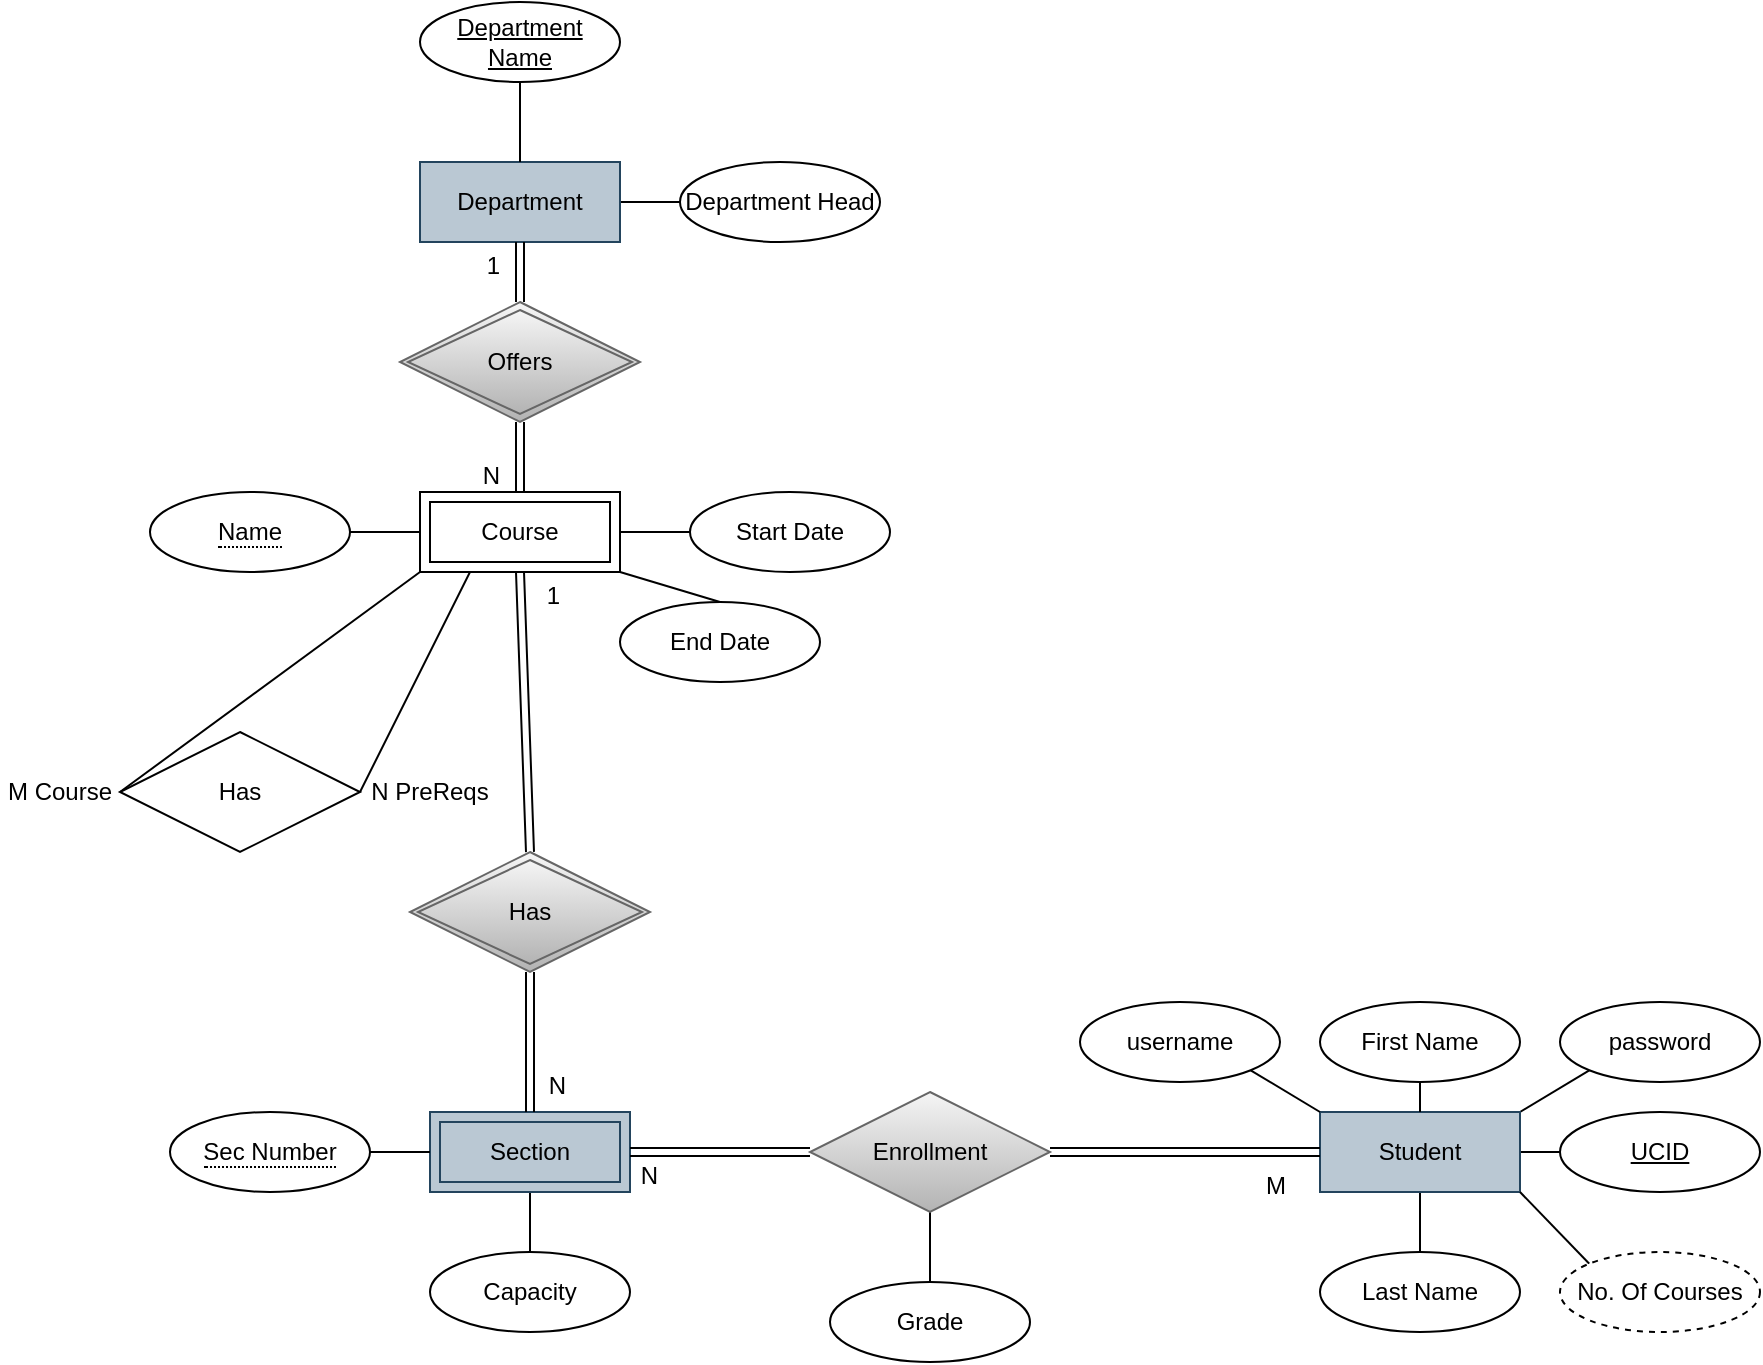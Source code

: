 <mxfile version="20.3.0" type="device"><diagram id="WFX5P6lV4s8R-oE8q7Nt" name="Page-1"><mxGraphModel dx="1002" dy="785" grid="1" gridSize="10" guides="1" tooltips="1" connect="1" arrows="1" fold="1" page="1" pageScale="1" pageWidth="1100" pageHeight="850" math="0" shadow="0"><root><mxCell id="0"/><mxCell id="1" parent="0"/><mxCell id="r8r9dO1JK_wKn9ILLWsm-14" style="edgeStyle=orthogonalEdgeStyle;rounded=0;orthogonalLoop=1;jettySize=auto;html=1;exitX=0.5;exitY=1;exitDx=0;exitDy=0;entryX=0.5;entryY=0;entryDx=0;entryDy=0;startArrow=none;startFill=0;endArrow=none;endFill=0;" parent="1" source="2VMDH9YvstUnxzrrvO9--2" target="2VMDH9YvstUnxzrrvO9--21" edge="1"><mxGeometry relative="1" as="geometry"/></mxCell><mxCell id="2VMDH9YvstUnxzrrvO9--2" value="Section" style="shape=ext;margin=3;double=1;whiteSpace=wrap;html=1;align=center;fillColor=#bac8d3;strokeColor=#23445d;" parent="1" vertex="1"><mxGeometry x="375" y="555" width="100" height="40" as="geometry"/></mxCell><mxCell id="5QHr8Uol6W-d4RSFcTnM-2" style="rounded=0;orthogonalLoop=1;jettySize=auto;html=1;exitX=1;exitY=0.5;exitDx=0;exitDy=0;entryX=0;entryY=0.5;entryDx=0;entryDy=0;endArrow=none;endFill=0;" parent="1" source="2VMDH9YvstUnxzrrvO9--3" target="5QHr8Uol6W-d4RSFcTnM-1" edge="1"><mxGeometry relative="1" as="geometry"/></mxCell><mxCell id="oQqALHndaQ7lECzvsQay-16" style="edgeStyle=none;rounded=0;orthogonalLoop=1;jettySize=auto;html=1;entryX=0.5;entryY=0;entryDx=0;entryDy=0;endArrow=none;endFill=0;" parent="1" source="2VMDH9YvstUnxzrrvO9--3" target="oQqALHndaQ7lECzvsQay-15" edge="1"><mxGeometry relative="1" as="geometry"/></mxCell><mxCell id="oQqALHndaQ7lECzvsQay-22" style="edgeStyle=none;rounded=0;orthogonalLoop=1;jettySize=auto;html=1;exitX=1;exitY=0;exitDx=0;exitDy=0;entryX=0;entryY=1;entryDx=0;entryDy=0;endArrow=none;endFill=0;" parent="1" source="2VMDH9YvstUnxzrrvO9--3" target="oQqALHndaQ7lECzvsQay-21" edge="1"><mxGeometry relative="1" as="geometry"/></mxCell><mxCell id="2VMDH9YvstUnxzrrvO9--3" value="Student" style="whiteSpace=wrap;html=1;align=center;fillColor=#bac8d3;strokeColor=#23445d;" parent="1" vertex="1"><mxGeometry x="820" y="555" width="100" height="40" as="geometry"/></mxCell><mxCell id="2VMDH9YvstUnxzrrvO9--11" value="Has" style="shape=rhombus;double=1;perimeter=rhombusPerimeter;whiteSpace=wrap;html=1;align=center;fillColor=#f5f5f5;gradientColor=#b3b3b3;strokeColor=#666666;" parent="1" vertex="1"><mxGeometry x="365" y="425" width="120" height="60" as="geometry"/></mxCell><mxCell id="2VMDH9YvstUnxzrrvO9--15" style="edgeStyle=none;rounded=0;orthogonalLoop=1;jettySize=auto;html=1;exitX=0;exitY=0.5;exitDx=0;exitDy=0;endArrow=none;endFill=0;entryX=0;entryY=1;entryDx=0;entryDy=0;" parent="1" source="4XVPZ4Gxltj9IM1TBtE3-5" target="oQqALHndaQ7lECzvsQay-6" edge="1"><mxGeometry relative="1" as="geometry"><mxPoint x="389.231" y="285.0" as="targetPoint"/><mxPoint x="220" y="395" as="sourcePoint"/></mxGeometry></mxCell><mxCell id="2VMDH9YvstUnxzrrvO9--16" style="edgeStyle=none;rounded=0;orthogonalLoop=1;jettySize=auto;html=1;exitX=1;exitY=0.5;exitDx=0;exitDy=0;endArrow=none;endFill=0;entryX=0.25;entryY=1;entryDx=0;entryDy=0;" parent="1" source="4XVPZ4Gxltj9IM1TBtE3-5" target="oQqALHndaQ7lECzvsQay-6" edge="1"><mxGeometry relative="1" as="geometry"><mxPoint x="407.692" y="285.0" as="targetPoint"/><mxPoint x="340" y="395" as="sourcePoint"/></mxGeometry></mxCell><mxCell id="2VMDH9YvstUnxzrrvO9--26" style="edgeStyle=none;rounded=0;orthogonalLoop=1;jettySize=auto;html=1;endArrow=none;endFill=0;" parent="1" source="2VMDH9YvstUnxzrrvO9--128" target="2VMDH9YvstUnxzrrvO9--2" edge="1"><mxGeometry relative="1" as="geometry"><mxPoint x="424.436" y="567.996" as="sourcePoint"/></mxGeometry></mxCell><mxCell id="2VMDH9YvstUnxzrrvO9--21" value="Capacity" style="ellipse;whiteSpace=wrap;html=1;align=center;fontStyle=0" parent="1" vertex="1"><mxGeometry x="375" y="625" width="100" height="40" as="geometry"/></mxCell><mxCell id="2VMDH9YvstUnxzrrvO9--37" value="" style="group" parent="1" vertex="1" connectable="0"><mxGeometry x="160" y="365" width="220" height="60" as="geometry"/></mxCell><mxCell id="2VMDH9YvstUnxzrrvO9--36" value="" style="group" parent="2VMDH9YvstUnxzrrvO9--37" vertex="1" connectable="0"><mxGeometry x="20" width="200" height="60" as="geometry"/></mxCell><mxCell id="4XVPZ4Gxltj9IM1TBtE3-5" value="Has" style="shape=rhombus;perimeter=rhombusPerimeter;whiteSpace=wrap;html=1;align=center;" parent="2VMDH9YvstUnxzrrvO9--36" vertex="1"><mxGeometry x="40" width="120" height="60" as="geometry"/></mxCell><mxCell id="2VMDH9YvstUnxzrrvO9--34" value="M Course" style="text;html=1;strokeColor=none;fillColor=none;align=center;verticalAlign=middle;whiteSpace=wrap;rounded=0;" parent="2VMDH9YvstUnxzrrvO9--37" vertex="1"><mxGeometry y="15" width="60" height="30" as="geometry"/></mxCell><mxCell id="2VMDH9YvstUnxzrrvO9--53" style="edgeStyle=none;rounded=0;orthogonalLoop=1;jettySize=auto;html=1;endArrow=none;endFill=0;entryX=0;entryY=0;entryDx=0;entryDy=0;exitX=1;exitY=1;exitDx=0;exitDy=0;" parent="1" source="oQqALHndaQ7lECzvsQay-20" target="2VMDH9YvstUnxzrrvO9--3" edge="1"><mxGeometry relative="1" as="geometry"><mxPoint x="785.117" y="534.237" as="sourcePoint"/></mxGeometry></mxCell><mxCell id="2VMDH9YvstUnxzrrvO9--122" value="" style="shape=link;html=1;rounded=0;endArrow=none;endFill=0;exitX=0.5;exitY=0;exitDx=0;exitDy=0;entryX=0.5;entryY=1;entryDx=0;entryDy=0;" parent="1" source="2VMDH9YvstUnxzrrvO9--11" target="oQqALHndaQ7lECzvsQay-6" edge="1"><mxGeometry relative="1" as="geometry"><mxPoint x="415" y="425" as="sourcePoint"/><mxPoint x="429.412" y="285.0" as="targetPoint"/></mxGeometry></mxCell><mxCell id="2VMDH9YvstUnxzrrvO9--123" value="1" style="resizable=0;html=1;align=right;verticalAlign=bottom;" parent="2VMDH9YvstUnxzrrvO9--122" connectable="0" vertex="1"><mxGeometry x="1" relative="1" as="geometry"><mxPoint x="20" y="20" as="offset"/></mxGeometry></mxCell><mxCell id="2VMDH9YvstUnxzrrvO9--124" value="" style="shape=link;html=1;rounded=0;endArrow=none;endFill=0;exitX=0.5;exitY=1;exitDx=0;exitDy=0;" parent="1" source="2VMDH9YvstUnxzrrvO9--11" target="2VMDH9YvstUnxzrrvO9--2" edge="1"><mxGeometry relative="1" as="geometry"><mxPoint x="595" y="435" as="sourcePoint"/><mxPoint x="755" y="435" as="targetPoint"/></mxGeometry></mxCell><mxCell id="2VMDH9YvstUnxzrrvO9--125" value="N" style="resizable=0;html=1;align=right;verticalAlign=bottom;" parent="2VMDH9YvstUnxzrrvO9--124" connectable="0" vertex="1"><mxGeometry x="1" relative="1" as="geometry"><mxPoint x="18" y="-5" as="offset"/></mxGeometry></mxCell><mxCell id="2VMDH9YvstUnxzrrvO9--128" value="&lt;span style=&quot;border-bottom: 1px dotted&quot;&gt;Sec Number&lt;/span&gt;" style="ellipse;whiteSpace=wrap;html=1;align=center;" parent="1" vertex="1"><mxGeometry x="245" y="555" width="100" height="40" as="geometry"/></mxCell><mxCell id="2VMDH9YvstUnxzrrvO9--130" value="" style="shape=link;html=1;rounded=0;endArrow=none;endFill=0;exitX=0;exitY=0.5;exitDx=0;exitDy=0;" parent="1" source="r8r9dO1JK_wKn9ILLWsm-5" target="2VMDH9YvstUnxzrrvO9--2" edge="1"><mxGeometry relative="1" as="geometry"><mxPoint x="545" y="575" as="sourcePoint"/><mxPoint x="835" y="475" as="targetPoint"/></mxGeometry></mxCell><mxCell id="2VMDH9YvstUnxzrrvO9--131" value="N" style="resizable=0;html=1;align=right;verticalAlign=bottom;direction=south;" parent="2VMDH9YvstUnxzrrvO9--130" connectable="0" vertex="1"><mxGeometry x="1" relative="1" as="geometry"><mxPoint x="14" y="20" as="offset"/></mxGeometry></mxCell><mxCell id="2VMDH9YvstUnxzrrvO9--136" value="" style="shape=link;html=1;rounded=0;endArrow=none;endFill=0;exitX=1;exitY=0.5;exitDx=0;exitDy=0;" parent="1" source="r8r9dO1JK_wKn9ILLWsm-5" target="2VMDH9YvstUnxzrrvO9--3" edge="1"><mxGeometry relative="1" as="geometry"><mxPoint x="740" y="499.86" as="sourcePoint"/><mxPoint x="800" y="539.86" as="targetPoint"/></mxGeometry></mxCell><mxCell id="2VMDH9YvstUnxzrrvO9--137" value="M" style="resizable=0;html=1;align=right;verticalAlign=bottom;" parent="2VMDH9YvstUnxzrrvO9--136" connectable="0" vertex="1"><mxGeometry x="1" relative="1" as="geometry"><mxPoint x="-17" y="25" as="offset"/></mxGeometry></mxCell><mxCell id="jFR_X26fE28Jr5gnma98-102" style="rounded=0;orthogonalLoop=1;jettySize=auto;html=1;endArrow=none;endFill=0;entryX=0.5;entryY=1;entryDx=0;entryDy=0;" parent="1" edge="1"><mxGeometry relative="1" as="geometry"><mxPoint x="610.0" y="475.0" as="targetPoint"/></mxGeometry></mxCell><mxCell id="Zd_SUDggFXMhJqZTuNsb-6" style="rounded=0;orthogonalLoop=1;jettySize=auto;html=1;exitX=1;exitY=1;exitDx=0;exitDy=0;entryX=0.5;entryY=0;entryDx=0;entryDy=0;endArrow=none;endFill=0;" parent="1" source="oQqALHndaQ7lECzvsQay-6" target="Zd_SUDggFXMhJqZTuNsb-5" edge="1"><mxGeometry relative="1" as="geometry"><mxPoint x="470" y="285" as="sourcePoint"/></mxGeometry></mxCell><mxCell id="2VMDH9YvstUnxzrrvO9--35" value="N PreReqs" style="text;html=1;strokeColor=none;fillColor=none;align=center;verticalAlign=middle;whiteSpace=wrap;rounded=0;" parent="1" vertex="1"><mxGeometry x="340" y="380" width="70" height="30" as="geometry"/></mxCell><mxCell id="4XVPZ4Gxltj9IM1TBtE3-7" value="First Name" style="ellipse;whiteSpace=wrap;html=1;align=center;" parent="1" vertex="1"><mxGeometry x="820" y="500" width="100" height="40" as="geometry"/></mxCell><mxCell id="4XVPZ4Gxltj9IM1TBtE3-10" value="" style="endArrow=none;html=1;rounded=0;entryX=0.5;entryY=1;entryDx=0;entryDy=0;" parent="1" source="2VMDH9YvstUnxzrrvO9--3" target="4XVPZ4Gxltj9IM1TBtE3-7" edge="1"><mxGeometry width="50" height="50" relative="1" as="geometry"><mxPoint x="820" y="550" as="sourcePoint"/><mxPoint x="870" y="500" as="targetPoint"/></mxGeometry></mxCell><mxCell id="Zd_SUDggFXMhJqZTuNsb-2" value="" style="endArrow=none;html=1;rounded=0;entryX=0;entryY=0.5;entryDx=0;entryDy=0;exitX=1;exitY=0.5;exitDx=0;exitDy=0;" parent="1" source="oQqALHndaQ7lECzvsQay-13" target="oQqALHndaQ7lECzvsQay-6" edge="1"><mxGeometry width="50" height="50" relative="1" as="geometry"><mxPoint x="335" y="265" as="sourcePoint"/><mxPoint x="370" y="245" as="targetPoint"/></mxGeometry></mxCell><mxCell id="Zd_SUDggFXMhJqZTuNsb-3" value="Start Date" style="ellipse;whiteSpace=wrap;html=1;align=center;" parent="1" vertex="1"><mxGeometry x="505" y="245" width="100" height="40" as="geometry"/></mxCell><mxCell id="Zd_SUDggFXMhJqZTuNsb-4" value="" style="endArrow=none;html=1;rounded=0;exitX=1;exitY=0.5;exitDx=0;exitDy=0;entryX=0;entryY=0.5;entryDx=0;entryDy=0;" parent="1" source="oQqALHndaQ7lECzvsQay-6" target="Zd_SUDggFXMhJqZTuNsb-3" edge="1"><mxGeometry width="50" height="50" relative="1" as="geometry"><mxPoint x="470" y="265" as="sourcePoint"/><mxPoint x="800" y="315" as="targetPoint"/></mxGeometry></mxCell><mxCell id="Zd_SUDggFXMhJqZTuNsb-5" value="End Date" style="ellipse;whiteSpace=wrap;html=1;align=center;" parent="1" vertex="1"><mxGeometry x="470" y="300" width="100" height="40" as="geometry"/></mxCell><mxCell id="5QHr8Uol6W-d4RSFcTnM-1" value="&lt;u&gt;UCID&lt;/u&gt;" style="ellipse;whiteSpace=wrap;html=1;align=center;fontStyle=0" parent="1" vertex="1"><mxGeometry x="940" y="555" width="100" height="40" as="geometry"/></mxCell><mxCell id="oQqALHndaQ7lECzvsQay-19" style="edgeStyle=none;rounded=0;orthogonalLoop=1;jettySize=auto;html=1;entryX=0.5;entryY=0;entryDx=0;entryDy=0;endArrow=none;endFill=0;" parent="1" source="r8r9dO1JK_wKn9ILLWsm-5" target="oQqALHndaQ7lECzvsQay-18" edge="1"><mxGeometry relative="1" as="geometry"/></mxCell><mxCell id="r8r9dO1JK_wKn9ILLWsm-5" value="Enrollment" style="shape=rhombus;perimeter=rhombusPerimeter;whiteSpace=wrap;html=1;align=center;gradientColor=#b3b3b3;fillColor=#f5f5f5;strokeColor=#666666;" parent="1" vertex="1"><mxGeometry x="565" y="545" width="120" height="60" as="geometry"/></mxCell><mxCell id="oQqALHndaQ7lECzvsQay-1" value="Offers" style="shape=rhombus;double=1;perimeter=rhombusPerimeter;whiteSpace=wrap;html=1;align=center;fillColor=#f5f5f5;gradientColor=#b3b3b3;strokeColor=#666666;" parent="1" vertex="1"><mxGeometry x="360" y="150" width="120" height="60" as="geometry"/></mxCell><mxCell id="oQqALHndaQ7lECzvsQay-26" style="edgeStyle=none;rounded=0;orthogonalLoop=1;jettySize=auto;html=1;exitX=1;exitY=0.5;exitDx=0;exitDy=0;entryX=0;entryY=0.5;entryDx=0;entryDy=0;endArrow=none;endFill=0;" parent="1" source="oQqALHndaQ7lECzvsQay-3" target="oQqALHndaQ7lECzvsQay-25" edge="1"><mxGeometry relative="1" as="geometry"/></mxCell><mxCell id="oQqALHndaQ7lECzvsQay-3" value="Department" style="whiteSpace=wrap;html=1;align=center;fillColor=#bac8d3;strokeColor=#23445d;" parent="1" vertex="1"><mxGeometry x="370" y="80" width="100" height="40" as="geometry"/></mxCell><mxCell id="oQqALHndaQ7lECzvsQay-6" value="Course" style="shape=ext;margin=3;double=1;whiteSpace=wrap;html=1;align=center;" parent="1" vertex="1"><mxGeometry x="370" y="245" width="100" height="40" as="geometry"/></mxCell><mxCell id="oQqALHndaQ7lECzvsQay-7" value="" style="shape=link;html=1;rounded=0;endArrow=none;endFill=0;exitX=0.5;exitY=1;exitDx=0;exitDy=0;entryX=0.5;entryY=0;entryDx=0;entryDy=0;" parent="1" source="oQqALHndaQ7lECzvsQay-1" target="oQqALHndaQ7lECzvsQay-6" edge="1"><mxGeometry relative="1" as="geometry"><mxPoint x="325" y="180" as="sourcePoint"/><mxPoint x="485" y="180" as="targetPoint"/></mxGeometry></mxCell><mxCell id="oQqALHndaQ7lECzvsQay-8" value="N" style="resizable=0;html=1;align=right;verticalAlign=bottom;" parent="oQqALHndaQ7lECzvsQay-7" connectable="0" vertex="1"><mxGeometry x="1" relative="1" as="geometry"><mxPoint x="-10" as="offset"/></mxGeometry></mxCell><mxCell id="oQqALHndaQ7lECzvsQay-9" value="" style="shape=link;html=1;rounded=0;endArrow=none;endFill=0;entryX=0.5;entryY=1;entryDx=0;entryDy=0;exitX=0.5;exitY=0;exitDx=0;exitDy=0;" parent="1" source="oQqALHndaQ7lECzvsQay-1" target="oQqALHndaQ7lECzvsQay-3" edge="1"><mxGeometry relative="1" as="geometry"><mxPoint x="375" y="180" as="sourcePoint"/><mxPoint x="535" y="180" as="targetPoint"/></mxGeometry></mxCell><mxCell id="oQqALHndaQ7lECzvsQay-10" value="1" style="resizable=0;html=1;align=right;verticalAlign=bottom;" parent="oQqALHndaQ7lECzvsQay-9" connectable="0" vertex="1"><mxGeometry x="1" relative="1" as="geometry"><mxPoint x="-10" y="20" as="offset"/></mxGeometry></mxCell><mxCell id="oQqALHndaQ7lECzvsQay-12" style="edgeStyle=none;rounded=0;orthogonalLoop=1;jettySize=auto;html=1;entryX=0.5;entryY=0;entryDx=0;entryDy=0;endArrow=none;endFill=0;" parent="1" source="oQqALHndaQ7lECzvsQay-11" target="oQqALHndaQ7lECzvsQay-3" edge="1"><mxGeometry relative="1" as="geometry"/></mxCell><mxCell id="oQqALHndaQ7lECzvsQay-11" value="Department Name" style="ellipse;whiteSpace=wrap;html=1;align=center;fontStyle=4" parent="1" vertex="1"><mxGeometry x="370" width="100" height="40" as="geometry"/></mxCell><mxCell id="oQqALHndaQ7lECzvsQay-13" value="&lt;span style=&quot;border-bottom: 1px dotted&quot;&gt;Name&lt;/span&gt;" style="ellipse;whiteSpace=wrap;html=1;align=center;" parent="1" vertex="1"><mxGeometry x="235" y="245" width="100" height="40" as="geometry"/></mxCell><mxCell id="oQqALHndaQ7lECzvsQay-15" value="Last Name" style="ellipse;whiteSpace=wrap;html=1;align=center;" parent="1" vertex="1"><mxGeometry x="820" y="625" width="100" height="40" as="geometry"/></mxCell><mxCell id="oQqALHndaQ7lECzvsQay-18" value="Grade" style="ellipse;whiteSpace=wrap;html=1;align=center;" parent="1" vertex="1"><mxGeometry x="575" y="640" width="100" height="40" as="geometry"/></mxCell><mxCell id="oQqALHndaQ7lECzvsQay-20" value="username" style="ellipse;whiteSpace=wrap;html=1;align=center;" parent="1" vertex="1"><mxGeometry x="700" y="500" width="100" height="40" as="geometry"/></mxCell><mxCell id="oQqALHndaQ7lECzvsQay-21" value="password" style="ellipse;whiteSpace=wrap;html=1;align=center;" parent="1" vertex="1"><mxGeometry x="940" y="500" width="100" height="40" as="geometry"/></mxCell><mxCell id="oQqALHndaQ7lECzvsQay-24" style="edgeStyle=none;rounded=0;orthogonalLoop=1;jettySize=auto;html=1;exitX=0;exitY=0;exitDx=0;exitDy=0;entryX=1;entryY=1;entryDx=0;entryDy=0;endArrow=none;endFill=0;" parent="1" source="oQqALHndaQ7lECzvsQay-23" target="2VMDH9YvstUnxzrrvO9--3" edge="1"><mxGeometry relative="1" as="geometry"/></mxCell><mxCell id="oQqALHndaQ7lECzvsQay-23" value="No. Of Courses" style="ellipse;whiteSpace=wrap;html=1;align=center;dashed=1;" parent="1" vertex="1"><mxGeometry x="940" y="625" width="100" height="40" as="geometry"/></mxCell><mxCell id="oQqALHndaQ7lECzvsQay-25" value="Department Head" style="ellipse;whiteSpace=wrap;html=1;align=center;fontStyle=0" parent="1" vertex="1"><mxGeometry x="500" y="80" width="100" height="40" as="geometry"/></mxCell></root></mxGraphModel></diagram></mxfile>